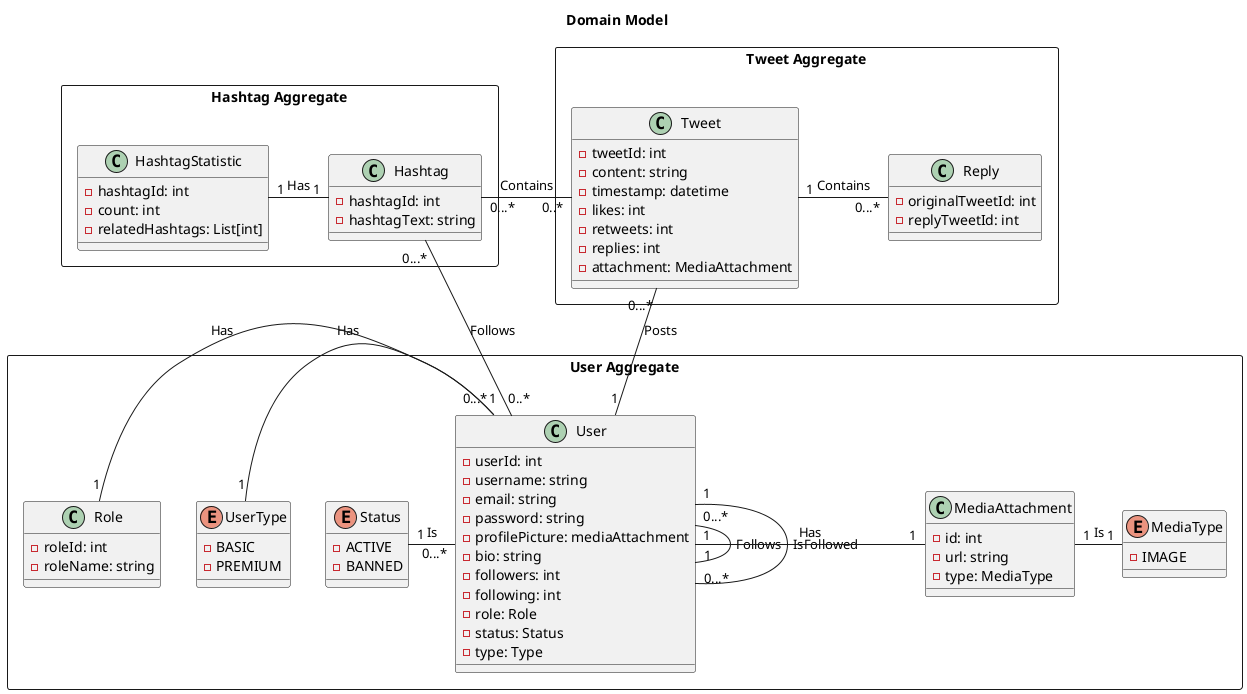 @startuml "domain_model"

title Domain Model

rectangle "User Aggregate" {
    class User {
        - userId: int
        - username: string
        - email: string
        - password: string
        - profilePicture: mediaAttachment
        - bio: string
        - followers: int
        - following: int
        - role: Role
        - status: Status
        - type: Type
    }

    class Role {
        - roleId: int
        - roleName: string
    }

    enum MediaType {
        - IMAGE
    }

    enum UserType {
        - BASIC
        - PREMIUM
    }

    enum Status {
        - ACTIVE
        - BANNED
    }

    class MediaAttachment {
        - id: int
        - url: string
        - type: MediaType
    }
}

rectangle "Tweet Aggregate" {
    class Tweet {
        - tweetId: int
        - content: string
        - timestamp: datetime
        - likes: int
        - retweets: int
        - replies: int
        - attachment: MediaAttachment
    }

    class Reply {
        - originalTweetId: int
        - replyTweetId: int
    }
}


rectangle "Hashtag Aggregate" {
    class Hashtag {
        - hashtagId: int
        - hashtagText: string
    }

    class HashtagStatistic {
        - hashtagId: int
        - count: int
        - relatedHashtags: List[int]
    }
}

User "1" -up- "0...*" Tweet : Posts

User "1" -up- "0...*" User : Follows
User "1" -down- "0...*" User : IsFollowed

User "0...*" -left- "1" Status : Is
User "0...*" -left- "1" UserType : Has
User "1" -left- "1" Role : Has
User "1" -right- "1" MediaAttachment: Has

MediaAttachment "1" -right- "1" MediaType: Is

Tweet "0..*" -left- "0...*" Hashtag : Contains
Tweet "1" -right- "0...*" Reply: Contains
User "0..*" -up- "0...*" Hashtag : Follows

Hashtag "1" -left- "1" HashtagStatistic: Has

@enduml
